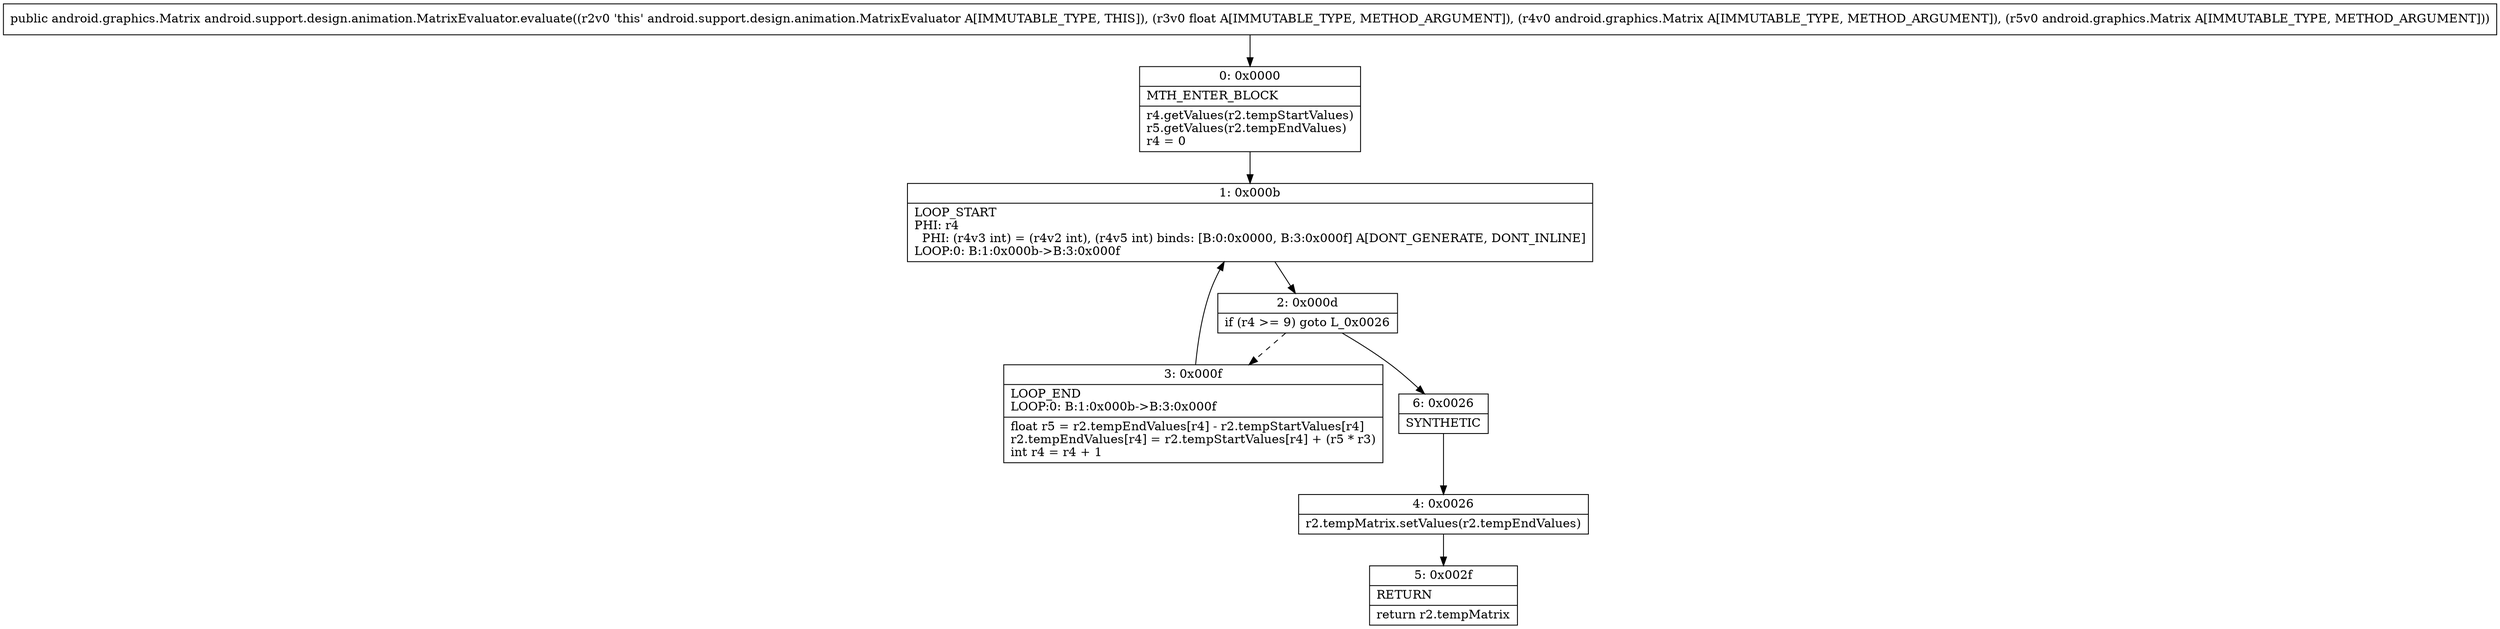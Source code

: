 digraph "CFG forandroid.support.design.animation.MatrixEvaluator.evaluate(FLandroid\/graphics\/Matrix;Landroid\/graphics\/Matrix;)Landroid\/graphics\/Matrix;" {
Node_0 [shape=record,label="{0\:\ 0x0000|MTH_ENTER_BLOCK\l|r4.getValues(r2.tempStartValues)\lr5.getValues(r2.tempEndValues)\lr4 = 0\l}"];
Node_1 [shape=record,label="{1\:\ 0x000b|LOOP_START\lPHI: r4 \l  PHI: (r4v3 int) = (r4v2 int), (r4v5 int) binds: [B:0:0x0000, B:3:0x000f] A[DONT_GENERATE, DONT_INLINE]\lLOOP:0: B:1:0x000b\-\>B:3:0x000f\l}"];
Node_2 [shape=record,label="{2\:\ 0x000d|if (r4 \>= 9) goto L_0x0026\l}"];
Node_3 [shape=record,label="{3\:\ 0x000f|LOOP_END\lLOOP:0: B:1:0x000b\-\>B:3:0x000f\l|float r5 = r2.tempEndValues[r4] \- r2.tempStartValues[r4]\lr2.tempEndValues[r4] = r2.tempStartValues[r4] + (r5 * r3)\lint r4 = r4 + 1\l}"];
Node_4 [shape=record,label="{4\:\ 0x0026|r2.tempMatrix.setValues(r2.tempEndValues)\l}"];
Node_5 [shape=record,label="{5\:\ 0x002f|RETURN\l|return r2.tempMatrix\l}"];
Node_6 [shape=record,label="{6\:\ 0x0026|SYNTHETIC\l}"];
MethodNode[shape=record,label="{public android.graphics.Matrix android.support.design.animation.MatrixEvaluator.evaluate((r2v0 'this' android.support.design.animation.MatrixEvaluator A[IMMUTABLE_TYPE, THIS]), (r3v0 float A[IMMUTABLE_TYPE, METHOD_ARGUMENT]), (r4v0 android.graphics.Matrix A[IMMUTABLE_TYPE, METHOD_ARGUMENT]), (r5v0 android.graphics.Matrix A[IMMUTABLE_TYPE, METHOD_ARGUMENT])) }"];
MethodNode -> Node_0;
Node_0 -> Node_1;
Node_1 -> Node_2;
Node_2 -> Node_3[style=dashed];
Node_2 -> Node_6;
Node_3 -> Node_1;
Node_4 -> Node_5;
Node_6 -> Node_4;
}

